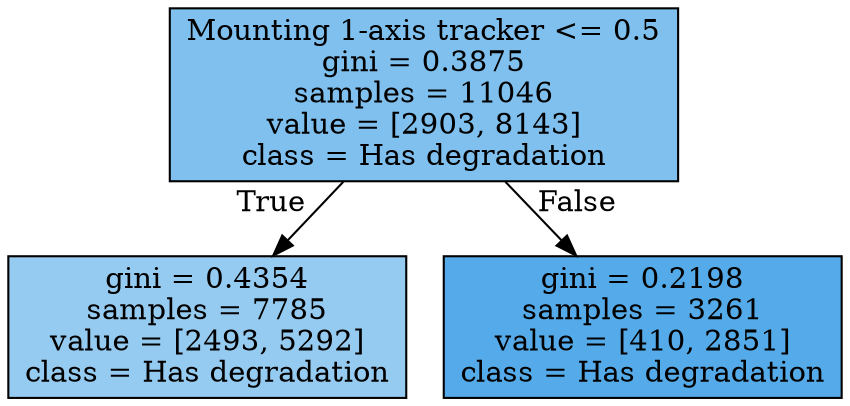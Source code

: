 digraph Tree {
node [shape=box, style="filled", color="black"] ;
0 [label="Mounting 1-axis tracker <= 0.5\ngini = 0.3875\nsamples = 11046\nvalue = [2903, 8143]\nclass = Has degradation", fillcolor="#399de5a4"] ;
1 [label="gini = 0.4354\nsamples = 7785\nvalue = [2493, 5292]\nclass = Has degradation", fillcolor="#399de587"] ;
0 -> 1 [labeldistance=2.5, labelangle=45, headlabel="True"] ;
2 [label="gini = 0.2198\nsamples = 3261\nvalue = [410, 2851]\nclass = Has degradation", fillcolor="#399de5da"] ;
0 -> 2 [labeldistance=2.5, labelangle=-45, headlabel="False"] ;
}